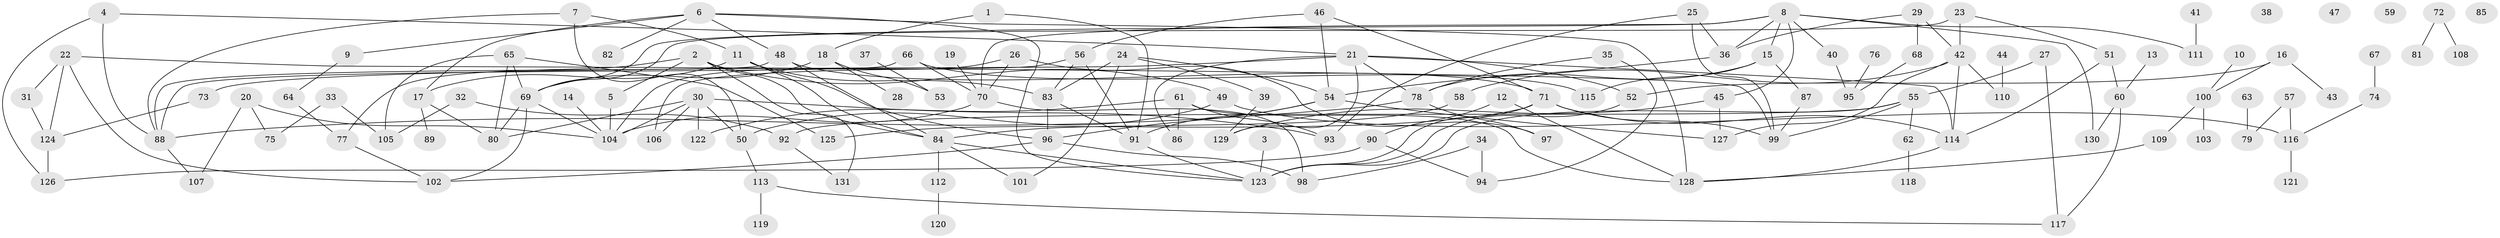 // coarse degree distribution, {1: 0.26153846153846155, 0: 0.06153846153846154, 2: 0.23076923076923078, 5: 0.15384615384615385, 6: 0.06153846153846154, 3: 0.06153846153846154, 7: 0.046153846153846156, 4: 0.09230769230769231, 9: 0.015384615384615385, 13: 0.015384615384615385}
// Generated by graph-tools (version 1.1) at 2025/43/03/04/25 21:43:50]
// undirected, 131 vertices, 191 edges
graph export_dot {
graph [start="1"]
  node [color=gray90,style=filled];
  1;
  2;
  3;
  4;
  5;
  6;
  7;
  8;
  9;
  10;
  11;
  12;
  13;
  14;
  15;
  16;
  17;
  18;
  19;
  20;
  21;
  22;
  23;
  24;
  25;
  26;
  27;
  28;
  29;
  30;
  31;
  32;
  33;
  34;
  35;
  36;
  37;
  38;
  39;
  40;
  41;
  42;
  43;
  44;
  45;
  46;
  47;
  48;
  49;
  50;
  51;
  52;
  53;
  54;
  55;
  56;
  57;
  58;
  59;
  60;
  61;
  62;
  63;
  64;
  65;
  66;
  67;
  68;
  69;
  70;
  71;
  72;
  73;
  74;
  75;
  76;
  77;
  78;
  79;
  80;
  81;
  82;
  83;
  84;
  85;
  86;
  87;
  88;
  89;
  90;
  91;
  92;
  93;
  94;
  95;
  96;
  97;
  98;
  99;
  100;
  101;
  102;
  103;
  104;
  105;
  106;
  107;
  108;
  109;
  110;
  111;
  112;
  113;
  114;
  115;
  116;
  117;
  118;
  119;
  120;
  121;
  122;
  123;
  124;
  125;
  126;
  127;
  128;
  129;
  130;
  131;
  1 -- 18;
  1 -- 91;
  2 -- 5;
  2 -- 49;
  2 -- 77;
  2 -- 84;
  2 -- 131;
  3 -- 123;
  4 -- 21;
  4 -- 88;
  4 -- 126;
  5 -- 104;
  6 -- 9;
  6 -- 17;
  6 -- 48;
  6 -- 82;
  6 -- 123;
  6 -- 128;
  7 -- 11;
  7 -- 50;
  7 -- 88;
  8 -- 15;
  8 -- 36;
  8 -- 40;
  8 -- 45;
  8 -- 69;
  8 -- 70;
  8 -- 111;
  8 -- 130;
  9 -- 64;
  10 -- 100;
  11 -- 17;
  11 -- 83;
  11 -- 84;
  11 -- 96;
  12 -- 90;
  12 -- 128;
  13 -- 60;
  14 -- 104;
  15 -- 78;
  15 -- 87;
  15 -- 115;
  16 -- 43;
  16 -- 52;
  16 -- 100;
  17 -- 80;
  17 -- 89;
  18 -- 28;
  18 -- 53;
  18 -- 69;
  19 -- 70;
  20 -- 75;
  20 -- 104;
  20 -- 107;
  21 -- 52;
  21 -- 73;
  21 -- 78;
  21 -- 86;
  21 -- 114;
  21 -- 129;
  22 -- 31;
  22 -- 99;
  22 -- 102;
  22 -- 124;
  23 -- 42;
  23 -- 51;
  23 -- 69;
  24 -- 39;
  24 -- 54;
  24 -- 83;
  24 -- 101;
  25 -- 36;
  25 -- 93;
  25 -- 99;
  26 -- 70;
  26 -- 97;
  26 -- 104;
  27 -- 55;
  27 -- 117;
  29 -- 36;
  29 -- 42;
  29 -- 68;
  30 -- 50;
  30 -- 80;
  30 -- 93;
  30 -- 104;
  30 -- 106;
  30 -- 122;
  31 -- 124;
  32 -- 92;
  32 -- 105;
  33 -- 75;
  33 -- 105;
  34 -- 94;
  34 -- 98;
  35 -- 78;
  35 -- 94;
  36 -- 54;
  37 -- 53;
  39 -- 129;
  40 -- 95;
  41 -- 111;
  42 -- 58;
  42 -- 110;
  42 -- 114;
  42 -- 127;
  44 -- 110;
  45 -- 127;
  45 -- 129;
  46 -- 54;
  46 -- 56;
  46 -- 71;
  48 -- 71;
  48 -- 84;
  48 -- 88;
  49 -- 50;
  49 -- 116;
  50 -- 113;
  51 -- 60;
  51 -- 114;
  52 -- 123;
  54 -- 91;
  54 -- 96;
  54 -- 127;
  55 -- 62;
  55 -- 92;
  55 -- 99;
  55 -- 123;
  56 -- 83;
  56 -- 91;
  56 -- 106;
  57 -- 79;
  57 -- 116;
  58 -- 84;
  60 -- 117;
  60 -- 130;
  61 -- 86;
  61 -- 93;
  61 -- 122;
  61 -- 128;
  62 -- 118;
  63 -- 79;
  64 -- 77;
  65 -- 69;
  65 -- 80;
  65 -- 105;
  65 -- 125;
  66 -- 70;
  66 -- 88;
  66 -- 115;
  67 -- 74;
  68 -- 95;
  69 -- 80;
  69 -- 102;
  69 -- 104;
  70 -- 98;
  70 -- 104;
  71 -- 99;
  71 -- 114;
  71 -- 123;
  71 -- 125;
  72 -- 81;
  72 -- 108;
  73 -- 124;
  74 -- 116;
  76 -- 95;
  77 -- 102;
  78 -- 88;
  78 -- 97;
  83 -- 91;
  83 -- 96;
  84 -- 101;
  84 -- 112;
  84 -- 123;
  87 -- 99;
  88 -- 107;
  90 -- 94;
  90 -- 126;
  91 -- 123;
  92 -- 131;
  96 -- 98;
  96 -- 102;
  100 -- 103;
  100 -- 109;
  109 -- 128;
  112 -- 120;
  113 -- 117;
  113 -- 119;
  114 -- 128;
  116 -- 121;
  124 -- 126;
}
